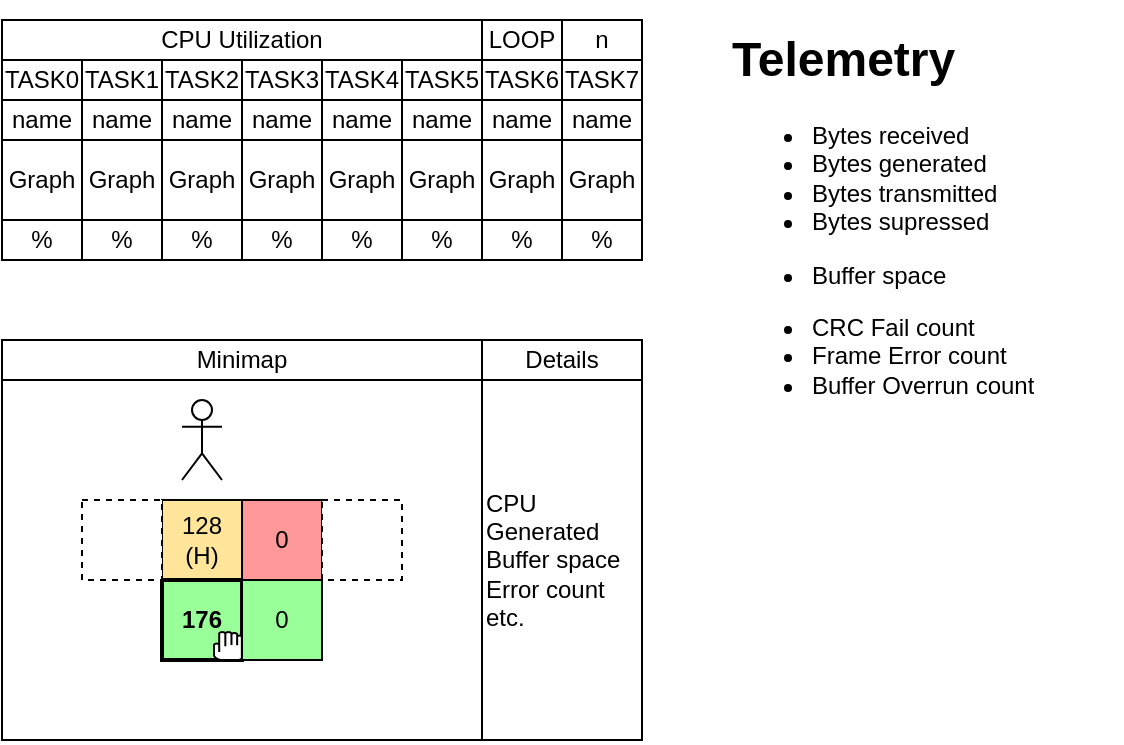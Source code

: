 <mxfile version="12.4.2" type="device" pages="1"><diagram id="-05wn9BGsjdlcqO6n8D7" name="Page-1"><mxGraphModel dx="1185" dy="719" grid="1" gridSize="10" guides="1" tooltips="1" connect="1" arrows="1" fold="1" page="1" pageScale="1" pageWidth="1169" pageHeight="1654" math="0" shadow="0"><root><mxCell id="0"/><mxCell id="1" parent="0"/><mxCell id="4SniepqyTk5eTePE_hbP-107" value="Actor" style="shape=umlActor;verticalLabelPosition=bottom;labelBackgroundColor=#ffffff;verticalAlign=top;html=1;outlineConnect=0;fillColor=#FFFFFF;" vertex="1" parent="1"><mxGeometry x="290" y="350" width="20" height="40" as="geometry"/></mxCell><mxCell id="4SniepqyTk5eTePE_hbP-1" value="CPU Utilization" style="rounded=0;whiteSpace=wrap;html=1;" vertex="1" parent="1"><mxGeometry x="200" y="160" width="240" height="20" as="geometry"/></mxCell><mxCell id="4SniepqyTk5eTePE_hbP-2" value="TASK0" style="rounded=0;whiteSpace=wrap;html=1;" vertex="1" parent="1"><mxGeometry x="200" y="180" width="40" height="20" as="geometry"/></mxCell><mxCell id="4SniepqyTk5eTePE_hbP-3" value="TASK1" style="rounded=0;whiteSpace=wrap;html=1;" vertex="1" parent="1"><mxGeometry x="240" y="180" width="40" height="20" as="geometry"/></mxCell><mxCell id="4SniepqyTk5eTePE_hbP-6" value="TASK2" style="rounded=0;whiteSpace=wrap;html=1;" vertex="1" parent="1"><mxGeometry x="280" y="180" width="40" height="20" as="geometry"/></mxCell><mxCell id="4SniepqyTk5eTePE_hbP-7" value="TASK3" style="rounded=0;whiteSpace=wrap;html=1;" vertex="1" parent="1"><mxGeometry x="320" y="180" width="40" height="20" as="geometry"/></mxCell><mxCell id="4SniepqyTk5eTePE_hbP-8" value="TASK6" style="rounded=0;whiteSpace=wrap;html=1;" vertex="1" parent="1"><mxGeometry x="440" y="180" width="40" height="20" as="geometry"/></mxCell><mxCell id="4SniepqyTk5eTePE_hbP-9" value="TASK7" style="rounded=0;whiteSpace=wrap;html=1;" vertex="1" parent="1"><mxGeometry x="480" y="180" width="40" height="20" as="geometry"/></mxCell><mxCell id="4SniepqyTk5eTePE_hbP-10" value="TASK4" style="rounded=0;whiteSpace=wrap;html=1;" vertex="1" parent="1"><mxGeometry x="360" y="180" width="40" height="20" as="geometry"/></mxCell><mxCell id="4SniepqyTk5eTePE_hbP-11" value="TASK5" style="rounded=0;whiteSpace=wrap;html=1;" vertex="1" parent="1"><mxGeometry x="400" y="180" width="40" height="20" as="geometry"/></mxCell><mxCell id="4SniepqyTk5eTePE_hbP-12" value="Graph" style="rounded=0;whiteSpace=wrap;html=1;" vertex="1" parent="1"><mxGeometry x="200" y="220" width="40" height="40" as="geometry"/></mxCell><mxCell id="4SniepqyTk5eTePE_hbP-13" value="Graph" style="rounded=0;whiteSpace=wrap;html=1;" vertex="1" parent="1"><mxGeometry x="200" y="220" width="40" height="40" as="geometry"/></mxCell><mxCell id="4SniepqyTk5eTePE_hbP-15" value="Graph" style="rounded=0;whiteSpace=wrap;html=1;" vertex="1" parent="1"><mxGeometry x="240" y="220" width="40" height="40" as="geometry"/></mxCell><mxCell id="4SniepqyTk5eTePE_hbP-16" value="Graph" style="rounded=0;whiteSpace=wrap;html=1;" vertex="1" parent="1"><mxGeometry x="280" y="220" width="40" height="40" as="geometry"/></mxCell><mxCell id="4SniepqyTk5eTePE_hbP-17" value="Graph" style="rounded=0;whiteSpace=wrap;html=1;" vertex="1" parent="1"><mxGeometry x="320" y="220" width="40" height="40" as="geometry"/></mxCell><mxCell id="4SniepqyTk5eTePE_hbP-18" value="Graph" style="rounded=0;whiteSpace=wrap;html=1;" vertex="1" parent="1"><mxGeometry x="360" y="220" width="40" height="40" as="geometry"/></mxCell><mxCell id="4SniepqyTk5eTePE_hbP-19" value="Graph" style="rounded=0;whiteSpace=wrap;html=1;" vertex="1" parent="1"><mxGeometry x="360" y="220" width="40" height="40" as="geometry"/></mxCell><mxCell id="4SniepqyTk5eTePE_hbP-20" value="Graph" style="rounded=0;whiteSpace=wrap;html=1;" vertex="1" parent="1"><mxGeometry x="400" y="220" width="40" height="40" as="geometry"/></mxCell><mxCell id="4SniepqyTk5eTePE_hbP-21" value="Graph" style="rounded=0;whiteSpace=wrap;html=1;" vertex="1" parent="1"><mxGeometry x="440" y="220" width="40" height="40" as="geometry"/></mxCell><mxCell id="4SniepqyTk5eTePE_hbP-22" value="Graph" style="rounded=0;whiteSpace=wrap;html=1;" vertex="1" parent="1"><mxGeometry x="480" y="220" width="40" height="40" as="geometry"/></mxCell><mxCell id="4SniepqyTk5eTePE_hbP-24" value="%" style="rounded=0;whiteSpace=wrap;html=1;" vertex="1" parent="1"><mxGeometry x="200" y="260" width="40" height="20" as="geometry"/></mxCell><mxCell id="4SniepqyTk5eTePE_hbP-28" value="name" style="rounded=0;whiteSpace=wrap;html=1;" vertex="1" parent="1"><mxGeometry x="200" y="200" width="40" height="20" as="geometry"/></mxCell><mxCell id="4SniepqyTk5eTePE_hbP-29" value="%" style="rounded=0;whiteSpace=wrap;html=1;" vertex="1" parent="1"><mxGeometry x="240" y="260" width="40" height="20" as="geometry"/></mxCell><mxCell id="4SniepqyTk5eTePE_hbP-30" value="name" style="rounded=0;whiteSpace=wrap;html=1;" vertex="1" parent="1"><mxGeometry x="240" y="200" width="40" height="20" as="geometry"/></mxCell><mxCell id="4SniepqyTk5eTePE_hbP-31" value="%" style="rounded=0;whiteSpace=wrap;html=1;" vertex="1" parent="1"><mxGeometry x="280" y="260" width="40" height="20" as="geometry"/></mxCell><mxCell id="4SniepqyTk5eTePE_hbP-32" value="name" style="rounded=0;whiteSpace=wrap;html=1;" vertex="1" parent="1"><mxGeometry x="280" y="200" width="40" height="20" as="geometry"/></mxCell><mxCell id="4SniepqyTk5eTePE_hbP-33" value="%" style="rounded=0;whiteSpace=wrap;html=1;" vertex="1" parent="1"><mxGeometry x="320" y="260" width="40" height="20" as="geometry"/></mxCell><mxCell id="4SniepqyTk5eTePE_hbP-34" value="name" style="rounded=0;whiteSpace=wrap;html=1;" vertex="1" parent="1"><mxGeometry x="320" y="200" width="40" height="20" as="geometry"/></mxCell><mxCell id="4SniepqyTk5eTePE_hbP-35" value="%" style="rounded=0;whiteSpace=wrap;html=1;" vertex="1" parent="1"><mxGeometry x="360" y="260" width="40" height="20" as="geometry"/></mxCell><mxCell id="4SniepqyTk5eTePE_hbP-36" value="name" style="rounded=0;whiteSpace=wrap;html=1;" vertex="1" parent="1"><mxGeometry x="360" y="200" width="40" height="20" as="geometry"/></mxCell><mxCell id="4SniepqyTk5eTePE_hbP-37" value="%" style="rounded=0;whiteSpace=wrap;html=1;" vertex="1" parent="1"><mxGeometry x="400" y="260" width="40" height="20" as="geometry"/></mxCell><mxCell id="4SniepqyTk5eTePE_hbP-38" value="name" style="rounded=0;whiteSpace=wrap;html=1;" vertex="1" parent="1"><mxGeometry x="400" y="200" width="40" height="20" as="geometry"/></mxCell><mxCell id="4SniepqyTk5eTePE_hbP-39" value="%" style="rounded=0;whiteSpace=wrap;html=1;" vertex="1" parent="1"><mxGeometry x="440" y="260" width="40" height="20" as="geometry"/></mxCell><mxCell id="4SniepqyTk5eTePE_hbP-40" value="name" style="rounded=0;whiteSpace=wrap;html=1;" vertex="1" parent="1"><mxGeometry x="440" y="200" width="40" height="20" as="geometry"/></mxCell><mxCell id="4SniepqyTk5eTePE_hbP-41" value="%" style="rounded=0;whiteSpace=wrap;html=1;" vertex="1" parent="1"><mxGeometry x="480" y="260" width="40" height="20" as="geometry"/></mxCell><mxCell id="4SniepqyTk5eTePE_hbP-42" value="name" style="rounded=0;whiteSpace=wrap;html=1;" vertex="1" parent="1"><mxGeometry x="480" y="200" width="40" height="20" as="geometry"/></mxCell><mxCell id="4SniepqyTk5eTePE_hbP-48" value="128&lt;br&gt;(H)" style="rounded=0;whiteSpace=wrap;html=1;fillColor=#FFE599;" vertex="1" parent="1"><mxGeometry x="280" y="400" width="40" height="40" as="geometry"/></mxCell><mxCell id="4SniepqyTk5eTePE_hbP-54" value="LOOP" style="rounded=0;whiteSpace=wrap;html=1;" vertex="1" parent="1"><mxGeometry x="440" y="160" width="40" height="20" as="geometry"/></mxCell><mxCell id="4SniepqyTk5eTePE_hbP-55" value="n" style="rounded=0;whiteSpace=wrap;html=1;" vertex="1" parent="1"><mxGeometry x="480" y="160" width="40" height="20" as="geometry"/></mxCell><mxCell id="4SniepqyTk5eTePE_hbP-93" value="&lt;h1&gt;Telemetry&lt;/h1&gt;&lt;p&gt;&lt;/p&gt;&lt;ul&gt;&lt;li&gt;Bytes received&lt;/li&gt;&lt;li&gt;Bytes generated&lt;/li&gt;&lt;li&gt;Bytes transmitted&lt;/li&gt;&lt;li&gt;Bytes supressed&lt;/li&gt;&lt;/ul&gt;&lt;ul&gt;&lt;li&gt;Buffer space&lt;/li&gt;&lt;/ul&gt;&lt;ul&gt;&lt;li&gt;CRC Fail count&lt;/li&gt;&lt;li&gt;Frame Error count&lt;/li&gt;&lt;li&gt;Buffer Overrun count&lt;/li&gt;&lt;/ul&gt;&lt;p&gt;&lt;/p&gt;" style="text;html=1;strokeColor=none;fillColor=none;spacing=5;spacingTop=-20;whiteSpace=wrap;overflow=hidden;rounded=0;" vertex="1" parent="1"><mxGeometry x="560" y="160" width="200" height="280" as="geometry"/></mxCell><mxCell id="4SniepqyTk5eTePE_hbP-94" value="176" style="rounded=0;whiteSpace=wrap;html=1;fillColor=#99FF99;strokeWidth=2;fontStyle=1" vertex="1" parent="1"><mxGeometry x="280" y="440" width="40" height="40" as="geometry"/></mxCell><mxCell id="4SniepqyTk5eTePE_hbP-95" value="0" style="rounded=0;whiteSpace=wrap;html=1;fillColor=#99FF99;" vertex="1" parent="1"><mxGeometry x="320" y="440" width="40" height="40" as="geometry"/></mxCell><mxCell id="4SniepqyTk5eTePE_hbP-96" value="0" style="rounded=0;whiteSpace=wrap;html=1;fillColor=#FF9999;" vertex="1" parent="1"><mxGeometry x="320" y="400" width="40" height="40" as="geometry"/></mxCell><mxCell id="4SniepqyTk5eTePE_hbP-99" value="Minimap" style="rounded=0;whiteSpace=wrap;html=1;" vertex="1" parent="1"><mxGeometry x="200" y="320" width="240" height="20" as="geometry"/></mxCell><mxCell id="4SniepqyTk5eTePE_hbP-100" value="&lt;span&gt;CPU&lt;/span&gt;&lt;br&gt;&lt;span&gt;Generated&lt;br&gt;Buffer space&lt;br&gt;Error count&lt;br&gt;etc.&lt;br&gt;&lt;/span&gt;" style="rounded=0;whiteSpace=wrap;html=1;fillColor=#FFFFFF;align=left;" vertex="1" parent="1"><mxGeometry x="440" y="340" width="80" height="180" as="geometry"/></mxCell><mxCell id="4SniepqyTk5eTePE_hbP-101" value="Details" style="rounded=0;whiteSpace=wrap;html=1;" vertex="1" parent="1"><mxGeometry x="440" y="320" width="80" height="20" as="geometry"/></mxCell><mxCell id="4SniepqyTk5eTePE_hbP-102" value="" style="endArrow=none;html=1;entryX=0;entryY=1;entryDx=0;entryDy=0;exitX=0;exitY=1;exitDx=0;exitDy=0;edgeStyle=elbowEdgeStyle;elbow=vertical;arcSize=0;" edge="1" parent="1" source="4SniepqyTk5eTePE_hbP-100" target="4SniepqyTk5eTePE_hbP-99"><mxGeometry width="50" height="50" relative="1" as="geometry"><mxPoint x="160" y="430" as="sourcePoint"/><mxPoint x="210" y="380" as="targetPoint"/><Array as="points"><mxPoint x="330" y="520"/></Array></mxGeometry></mxCell><mxCell id="4SniepqyTk5eTePE_hbP-103" value="" style="whiteSpace=wrap;html=1;aspect=fixed;fillColor=#FFFFFF;dashed=1;" vertex="1" parent="1"><mxGeometry x="240" y="400" width="40" height="40" as="geometry"/></mxCell><mxCell id="4SniepqyTk5eTePE_hbP-105" value="" style="whiteSpace=wrap;html=1;aspect=fixed;fillColor=#FFFFFF;dashed=1;" vertex="1" parent="1"><mxGeometry x="360" y="400" width="40" height="40" as="geometry"/></mxCell><mxCell id="4SniepqyTk5eTePE_hbP-110" value="" style="shape=mxgraph.bpmn.manual_task;html=1;outlineConnect=0;strokeWidth=1;fillColor=#FFFFFF;direction=north;" vertex="1" parent="1"><mxGeometry x="306" y="466" width="14" height="14" as="geometry"/></mxCell></root></mxGraphModel></diagram></mxfile>
